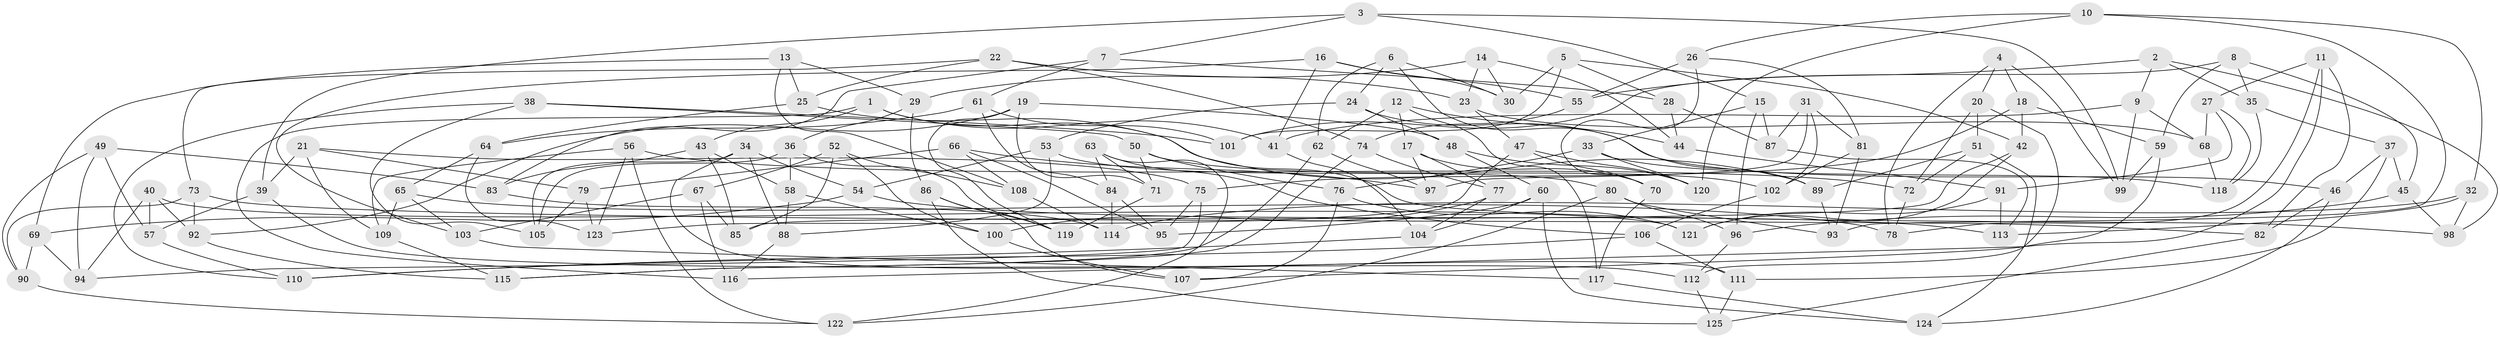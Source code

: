 // coarse degree distribution, {6: 0.6, 4: 0.32, 5: 0.06666666666666667, 3: 0.013333333333333334}
// Generated by graph-tools (version 1.1) at 2025/42/03/06/25 10:42:17]
// undirected, 125 vertices, 250 edges
graph export_dot {
graph [start="1"]
  node [color=gray90,style=filled];
  1;
  2;
  3;
  4;
  5;
  6;
  7;
  8;
  9;
  10;
  11;
  12;
  13;
  14;
  15;
  16;
  17;
  18;
  19;
  20;
  21;
  22;
  23;
  24;
  25;
  26;
  27;
  28;
  29;
  30;
  31;
  32;
  33;
  34;
  35;
  36;
  37;
  38;
  39;
  40;
  41;
  42;
  43;
  44;
  45;
  46;
  47;
  48;
  49;
  50;
  51;
  52;
  53;
  54;
  55;
  56;
  57;
  58;
  59;
  60;
  61;
  62;
  63;
  64;
  65;
  66;
  67;
  68;
  69;
  70;
  71;
  72;
  73;
  74;
  75;
  76;
  77;
  78;
  79;
  80;
  81;
  82;
  83;
  84;
  85;
  86;
  87;
  88;
  89;
  90;
  91;
  92;
  93;
  94;
  95;
  96;
  97;
  98;
  99;
  100;
  101;
  102;
  103;
  104;
  105;
  106;
  107;
  108;
  109;
  110;
  111;
  112;
  113;
  114;
  115;
  116;
  117;
  118;
  119;
  120;
  121;
  122;
  123;
  124;
  125;
  1 -- 41;
  1 -- 43;
  1 -- 98;
  1 -- 116;
  2 -- 98;
  2 -- 9;
  2 -- 35;
  2 -- 55;
  3 -- 15;
  3 -- 7;
  3 -- 99;
  3 -- 39;
  4 -- 18;
  4 -- 20;
  4 -- 78;
  4 -- 99;
  5 -- 28;
  5 -- 42;
  5 -- 101;
  5 -- 30;
  6 -- 89;
  6 -- 24;
  6 -- 30;
  6 -- 62;
  7 -- 61;
  7 -- 28;
  7 -- 83;
  8 -- 59;
  8 -- 101;
  8 -- 35;
  8 -- 45;
  9 -- 99;
  9 -- 68;
  9 -- 41;
  10 -- 32;
  10 -- 93;
  10 -- 120;
  10 -- 26;
  11 -- 27;
  11 -- 78;
  11 -- 116;
  11 -- 82;
  12 -- 62;
  12 -- 17;
  12 -- 117;
  12 -- 44;
  13 -- 108;
  13 -- 29;
  13 -- 69;
  13 -- 25;
  14 -- 23;
  14 -- 44;
  14 -- 29;
  14 -- 30;
  15 -- 96;
  15 -- 33;
  15 -- 87;
  16 -- 30;
  16 -- 55;
  16 -- 103;
  16 -- 41;
  17 -- 70;
  17 -- 77;
  17 -- 97;
  18 -- 42;
  18 -- 59;
  18 -- 75;
  19 -- 48;
  19 -- 119;
  19 -- 92;
  19 -- 71;
  20 -- 72;
  20 -- 51;
  20 -- 112;
  21 -- 75;
  21 -- 109;
  21 -- 39;
  21 -- 79;
  22 -- 23;
  22 -- 25;
  22 -- 74;
  22 -- 73;
  23 -- 47;
  23 -- 68;
  24 -- 53;
  24 -- 46;
  24 -- 48;
  25 -- 64;
  25 -- 89;
  26 -- 81;
  26 -- 55;
  26 -- 70;
  27 -- 68;
  27 -- 118;
  27 -- 91;
  28 -- 44;
  28 -- 87;
  29 -- 86;
  29 -- 36;
  31 -- 87;
  31 -- 97;
  31 -- 81;
  31 -- 102;
  32 -- 113;
  32 -- 114;
  32 -- 98;
  33 -- 120;
  33 -- 118;
  33 -- 76;
  34 -- 88;
  34 -- 54;
  34 -- 105;
  34 -- 111;
  35 -- 118;
  35 -- 37;
  36 -- 105;
  36 -- 119;
  36 -- 58;
  37 -- 46;
  37 -- 45;
  37 -- 111;
  38 -- 105;
  38 -- 110;
  38 -- 50;
  38 -- 101;
  39 -- 112;
  39 -- 57;
  40 -- 57;
  40 -- 121;
  40 -- 94;
  40 -- 92;
  41 -- 104;
  42 -- 121;
  42 -- 85;
  43 -- 83;
  43 -- 58;
  43 -- 85;
  44 -- 91;
  45 -- 98;
  45 -- 96;
  46 -- 124;
  46 -- 82;
  47 -- 123;
  47 -- 120;
  47 -- 70;
  48 -- 120;
  48 -- 60;
  49 -- 90;
  49 -- 83;
  49 -- 94;
  49 -- 57;
  50 -- 76;
  50 -- 71;
  50 -- 102;
  51 -- 89;
  51 -- 72;
  51 -- 124;
  52 -- 85;
  52 -- 100;
  52 -- 108;
  52 -- 67;
  53 -- 88;
  53 -- 80;
  53 -- 54;
  54 -- 69;
  54 -- 113;
  55 -- 74;
  56 -- 72;
  56 -- 123;
  56 -- 109;
  56 -- 122;
  57 -- 110;
  58 -- 100;
  58 -- 88;
  59 -- 99;
  59 -- 107;
  60 -- 124;
  60 -- 104;
  60 -- 95;
  61 -- 84;
  61 -- 101;
  61 -- 64;
  62 -- 97;
  62 -- 115;
  63 -- 122;
  63 -- 71;
  63 -- 106;
  63 -- 84;
  64 -- 65;
  64 -- 123;
  65 -- 103;
  65 -- 78;
  65 -- 109;
  66 -- 95;
  66 -- 79;
  66 -- 108;
  66 -- 97;
  67 -- 85;
  67 -- 103;
  67 -- 116;
  68 -- 118;
  69 -- 90;
  69 -- 94;
  70 -- 117;
  71 -- 119;
  72 -- 78;
  73 -- 90;
  73 -- 82;
  73 -- 92;
  74 -- 115;
  74 -- 77;
  75 -- 94;
  75 -- 95;
  76 -- 121;
  76 -- 107;
  77 -- 100;
  77 -- 104;
  79 -- 123;
  79 -- 105;
  80 -- 96;
  80 -- 122;
  80 -- 93;
  81 -- 93;
  81 -- 102;
  82 -- 125;
  83 -- 114;
  84 -- 114;
  84 -- 95;
  86 -- 107;
  86 -- 119;
  86 -- 125;
  87 -- 113;
  88 -- 116;
  89 -- 93;
  90 -- 122;
  91 -- 113;
  91 -- 121;
  92 -- 115;
  96 -- 112;
  100 -- 107;
  102 -- 106;
  103 -- 117;
  104 -- 110;
  106 -- 110;
  106 -- 111;
  108 -- 114;
  109 -- 115;
  111 -- 125;
  112 -- 125;
  117 -- 124;
}
